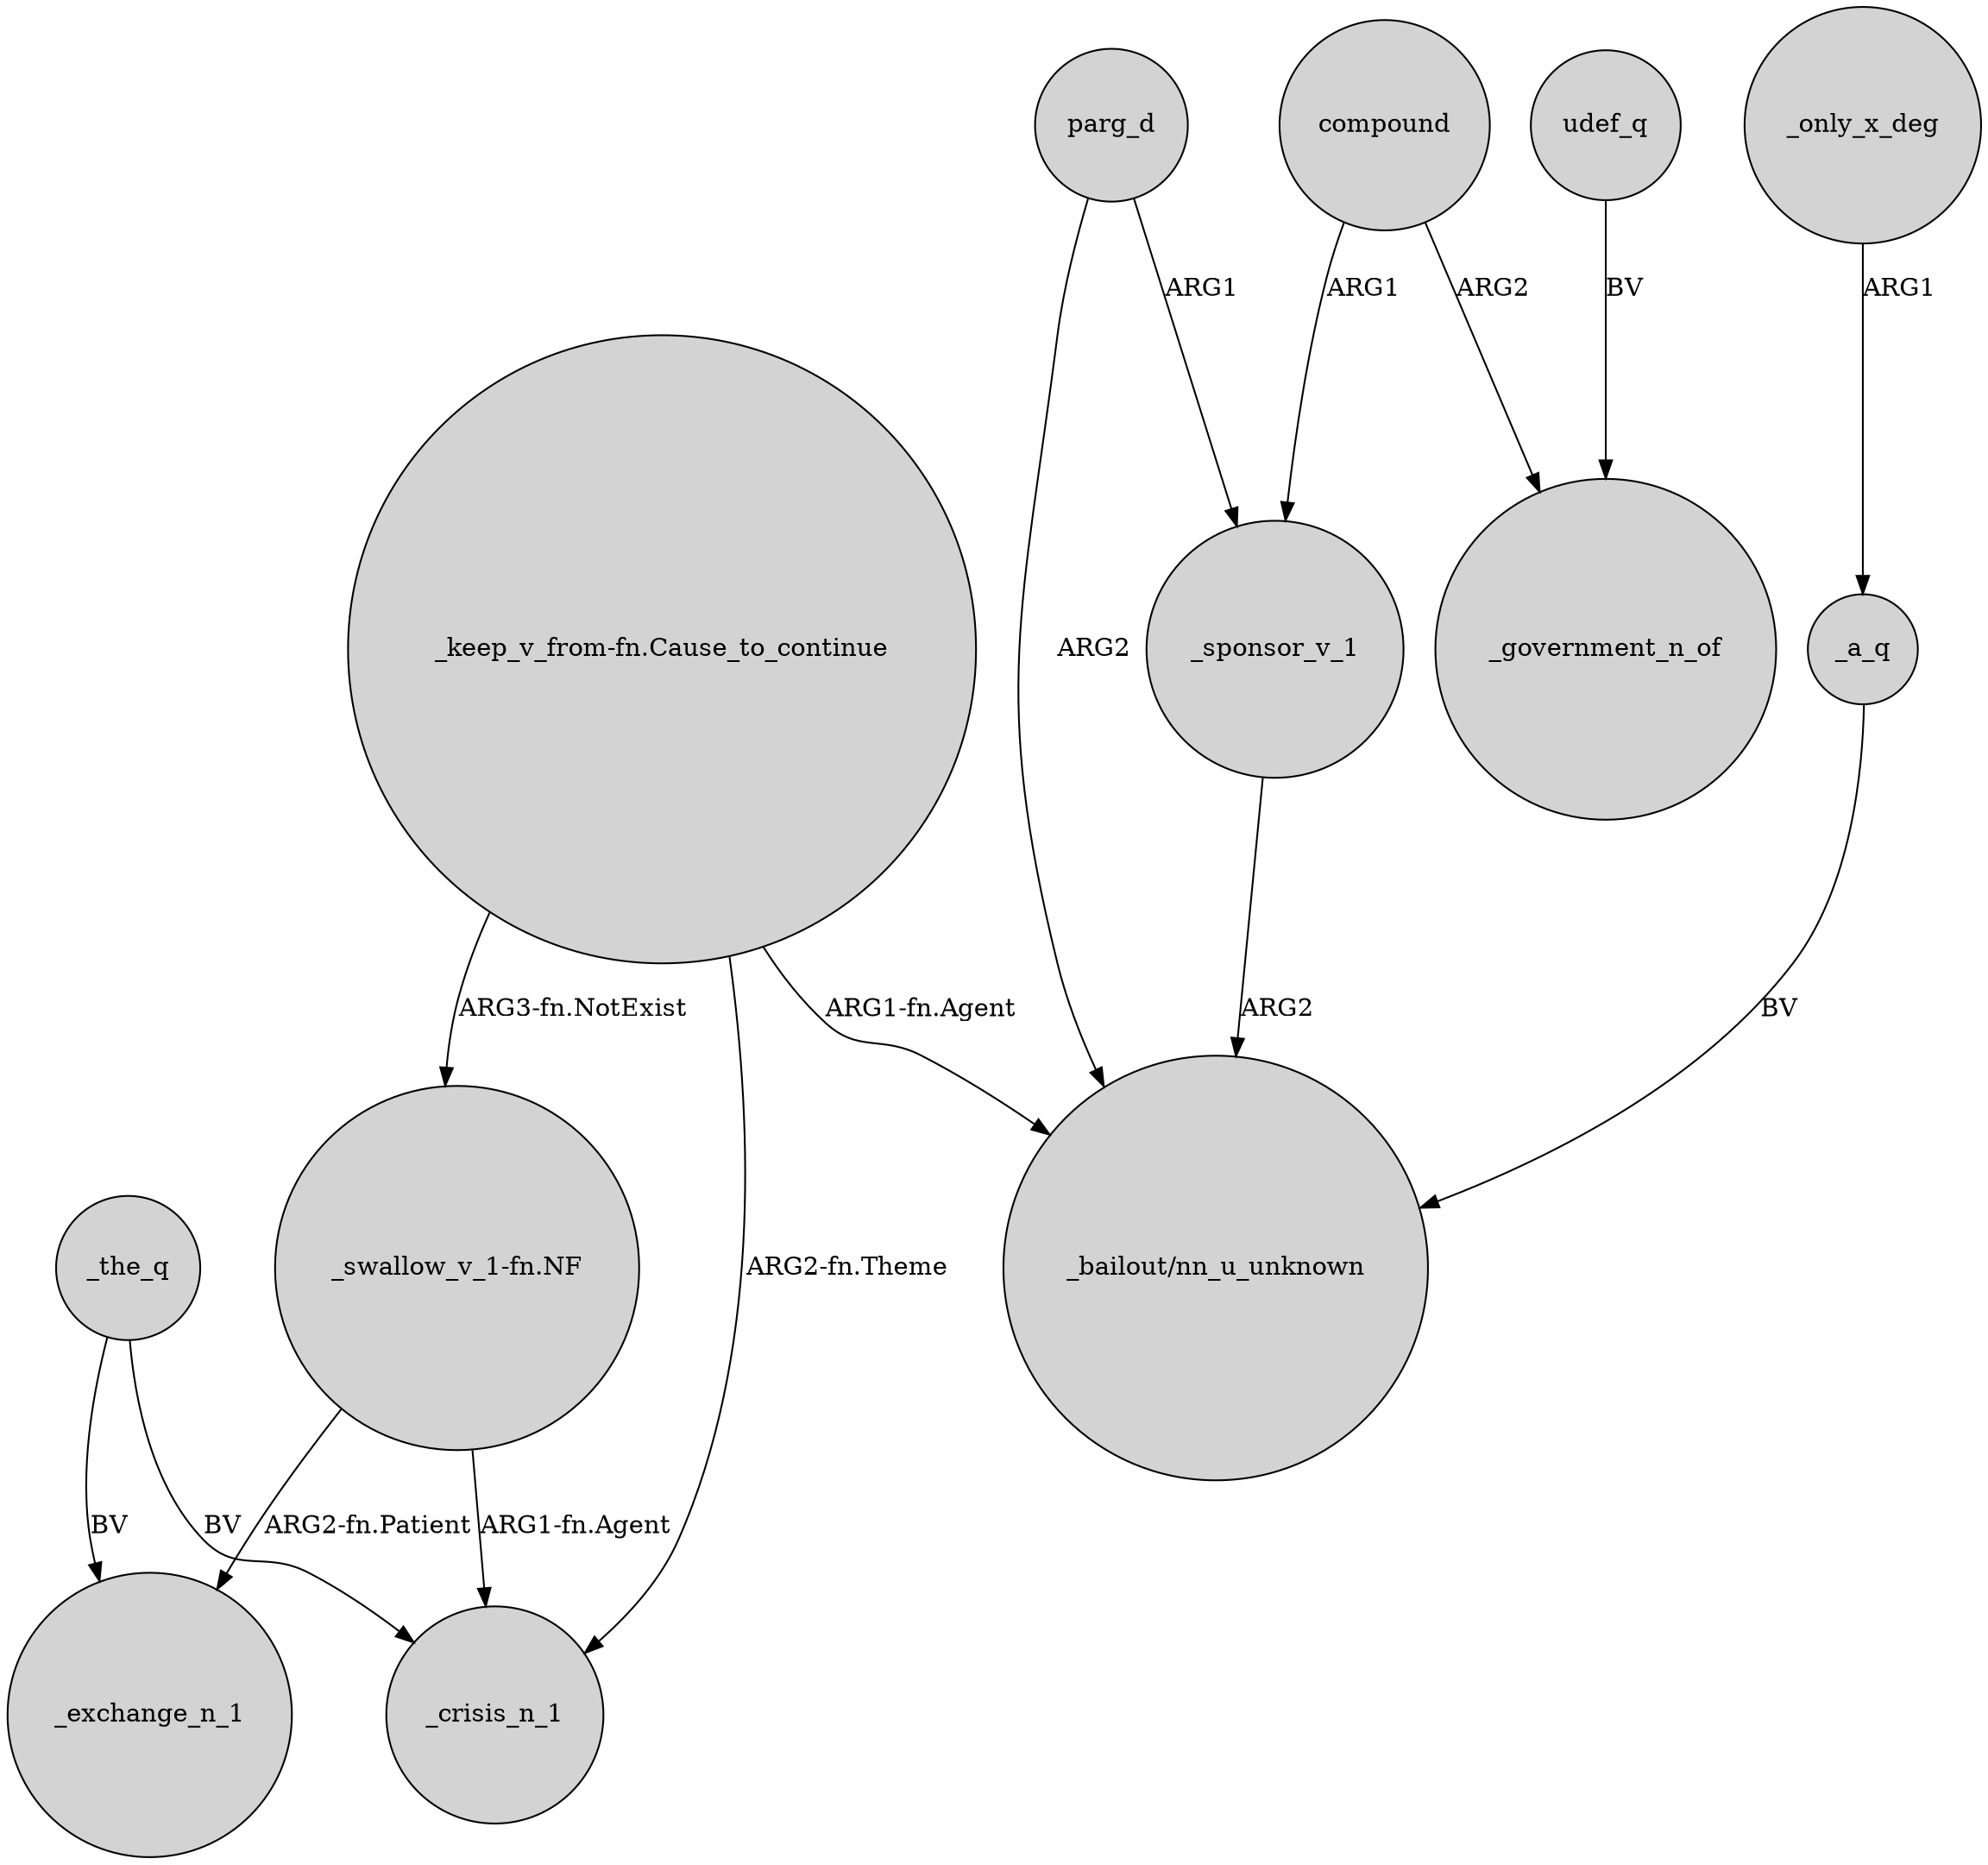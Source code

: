 digraph {
	node [shape=circle style=filled]
	"_swallow_v_1-fn.NF" -> _crisis_n_1 [label="ARG1-fn.Agent"]
	"_swallow_v_1-fn.NF" -> _exchange_n_1 [label="ARG2-fn.Patient"]
	_the_q -> _crisis_n_1 [label=BV]
	_sponsor_v_1 -> "_bailout/nn_u_unknown" [label=ARG2]
	parg_d -> "_bailout/nn_u_unknown" [label=ARG2]
	compound -> _sponsor_v_1 [label=ARG1]
	"_keep_v_from-fn.Cause_to_continue" -> _crisis_n_1 [label="ARG2-fn.Theme"]
	"_keep_v_from-fn.Cause_to_continue" -> "_bailout/nn_u_unknown" [label="ARG1-fn.Agent"]
	compound -> _government_n_of [label=ARG2]
	udef_q -> _government_n_of [label=BV]
	_only_x_deg -> _a_q [label=ARG1]
	_the_q -> _exchange_n_1 [label=BV]
	_a_q -> "_bailout/nn_u_unknown" [label=BV]
	parg_d -> _sponsor_v_1 [label=ARG1]
	"_keep_v_from-fn.Cause_to_continue" -> "_swallow_v_1-fn.NF" [label="ARG3-fn.NotExist"]
}
